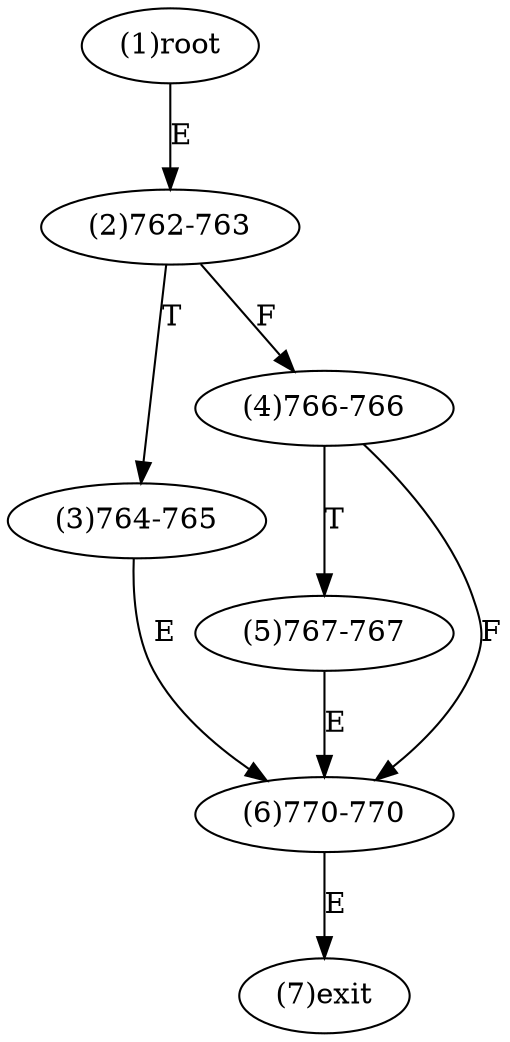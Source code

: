 digraph "" { 
1[ label="(1)root"];
2[ label="(2)762-763"];
3[ label="(3)764-765"];
4[ label="(4)766-766"];
5[ label="(5)767-767"];
6[ label="(6)770-770"];
7[ label="(7)exit"];
1->2[ label="E"];
2->4[ label="F"];
2->3[ label="T"];
3->6[ label="E"];
4->6[ label="F"];
4->5[ label="T"];
5->6[ label="E"];
6->7[ label="E"];
}